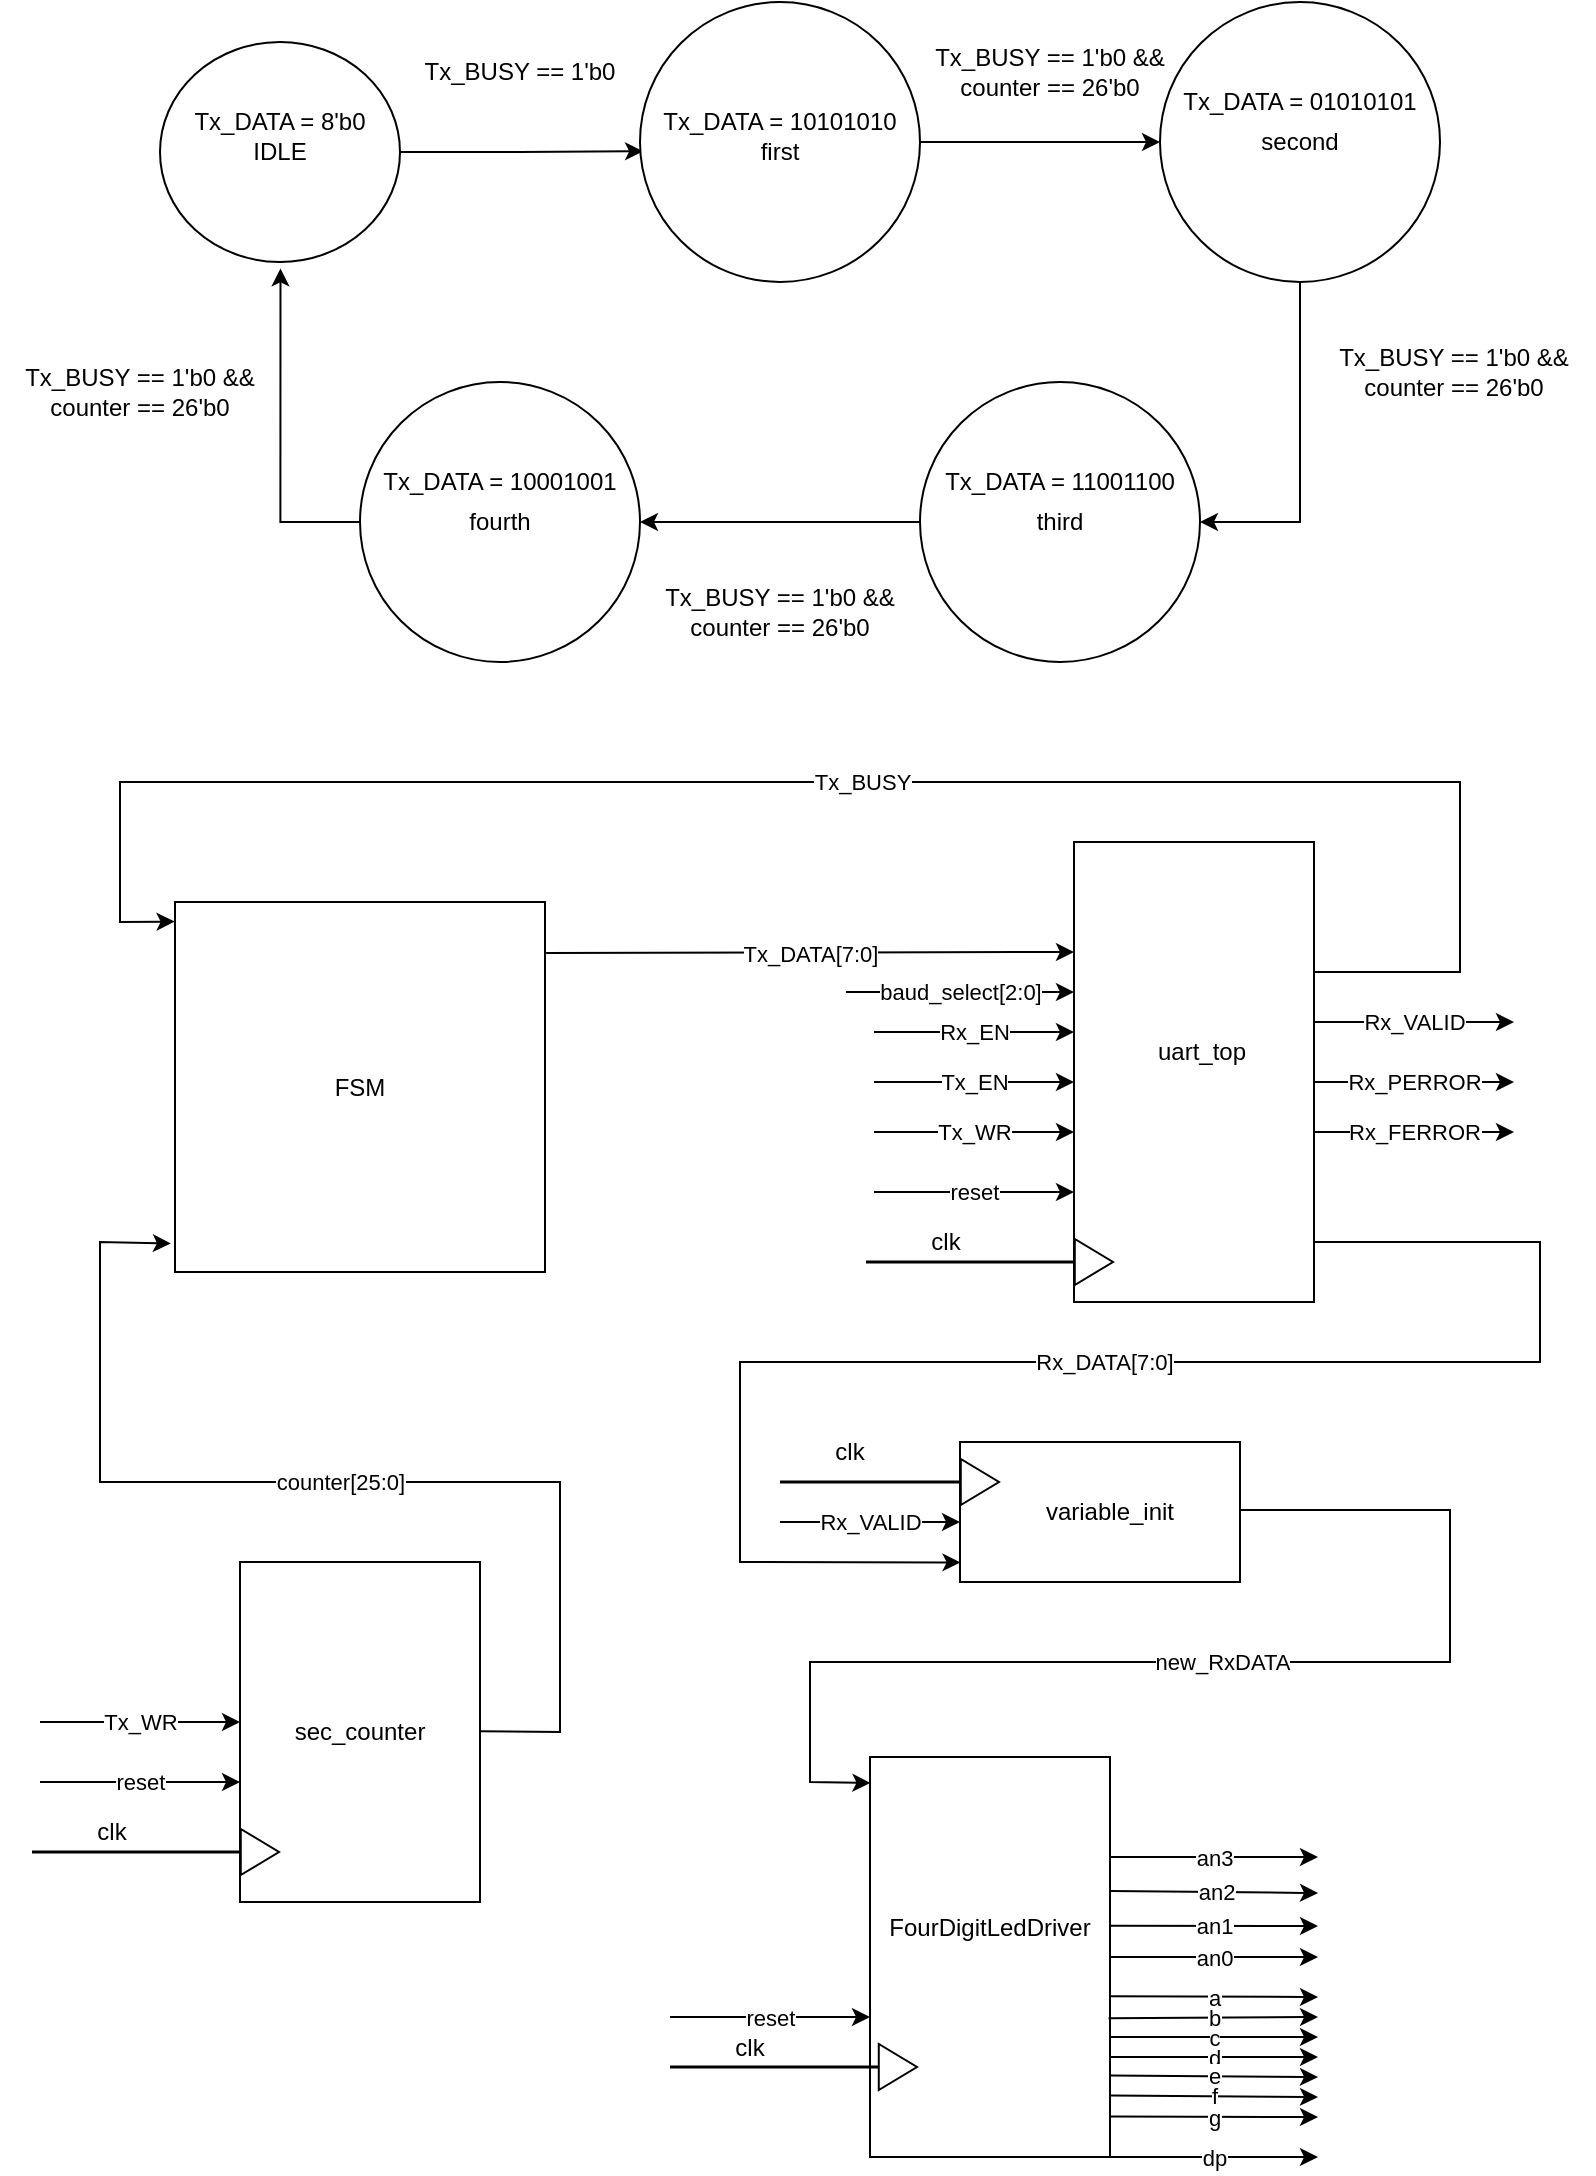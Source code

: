 <mxfile version="20.6.0" type="device"><diagram id="wcsF4c9ZZsogmdDkkmTZ" name="Σελίδα-1"><mxGraphModel dx="1221" dy="634" grid="1" gridSize="10" guides="1" tooltips="1" connect="1" arrows="1" fold="1" page="1" pageScale="1" pageWidth="827" pageHeight="1169" math="0" shadow="0"><root><mxCell id="0"/><mxCell id="1" parent="0"/><mxCell id="wIBFLF7v_ivfcask18r4-26" style="edgeStyle=orthogonalEdgeStyle;rounded=0;orthogonalLoop=1;jettySize=auto;html=1;exitX=1;exitY=0.5;exitDx=0;exitDy=0;entryX=0.011;entryY=0.533;entryDx=0;entryDy=0;entryPerimeter=0;" edge="1" parent="1" source="wIBFLF7v_ivfcask18r4-1" target="wIBFLF7v_ivfcask18r4-2"><mxGeometry relative="1" as="geometry"/></mxCell><mxCell id="wIBFLF7v_ivfcask18r4-1" value="" style="ellipse;whiteSpace=wrap;html=1;" vertex="1" parent="1"><mxGeometry x="110" y="90" width="120" height="110" as="geometry"/></mxCell><mxCell id="wIBFLF7v_ivfcask18r4-31" style="edgeStyle=orthogonalEdgeStyle;rounded=0;orthogonalLoop=1;jettySize=auto;html=1;exitX=1;exitY=0.5;exitDx=0;exitDy=0;entryX=0;entryY=0.5;entryDx=0;entryDy=0;" edge="1" parent="1" source="wIBFLF7v_ivfcask18r4-2" target="wIBFLF7v_ivfcask18r4-13"><mxGeometry relative="1" as="geometry"/></mxCell><mxCell id="wIBFLF7v_ivfcask18r4-2" value="" style="ellipse;whiteSpace=wrap;html=1;" vertex="1" parent="1"><mxGeometry x="350" y="70" width="140" height="140" as="geometry"/></mxCell><mxCell id="wIBFLF7v_ivfcask18r4-6" value="IDLE" style="text;html=1;strokeColor=none;fillColor=none;align=center;verticalAlign=middle;whiteSpace=wrap;rounded=0;" vertex="1" parent="1"><mxGeometry x="140" y="130" width="60" height="30" as="geometry"/></mxCell><mxCell id="wIBFLF7v_ivfcask18r4-7" value="first" style="text;html=1;strokeColor=none;fillColor=none;align=center;verticalAlign=middle;whiteSpace=wrap;rounded=0;" vertex="1" parent="1"><mxGeometry x="390" y="130" width="60" height="30" as="geometry"/></mxCell><mxCell id="wIBFLF7v_ivfcask18r4-11" value="Tx_DATA = 8'b0" style="text;html=1;strokeColor=none;fillColor=none;align=center;verticalAlign=middle;whiteSpace=wrap;rounded=0;" vertex="1" parent="1"><mxGeometry x="100" y="110" width="140" height="40" as="geometry"/></mxCell><mxCell id="wIBFLF7v_ivfcask18r4-12" value="Tx_DATA = 10101010" style="text;html=1;strokeColor=none;fillColor=none;align=center;verticalAlign=middle;whiteSpace=wrap;rounded=0;" vertex="1" parent="1"><mxGeometry x="355" y="110" width="130" height="40" as="geometry"/></mxCell><mxCell id="wIBFLF7v_ivfcask18r4-32" style="edgeStyle=orthogonalEdgeStyle;rounded=0;orthogonalLoop=1;jettySize=auto;html=1;exitX=0.5;exitY=1;exitDx=0;exitDy=0;entryX=1;entryY=0.5;entryDx=0;entryDy=0;" edge="1" parent="1" source="wIBFLF7v_ivfcask18r4-13" target="wIBFLF7v_ivfcask18r4-16"><mxGeometry relative="1" as="geometry"/></mxCell><mxCell id="wIBFLF7v_ivfcask18r4-13" value="second" style="ellipse;whiteSpace=wrap;html=1;" vertex="1" parent="1"><mxGeometry x="610" y="70" width="140" height="140" as="geometry"/></mxCell><mxCell id="wIBFLF7v_ivfcask18r4-15" value="Tx_DATA = 01010101" style="text;html=1;strokeColor=none;fillColor=none;align=center;verticalAlign=middle;whiteSpace=wrap;rounded=0;" vertex="1" parent="1"><mxGeometry x="610" y="100" width="140" height="40" as="geometry"/></mxCell><mxCell id="wIBFLF7v_ivfcask18r4-33" style="edgeStyle=orthogonalEdgeStyle;rounded=0;orthogonalLoop=1;jettySize=auto;html=1;exitX=0;exitY=0.5;exitDx=0;exitDy=0;entryX=1;entryY=0.5;entryDx=0;entryDy=0;" edge="1" parent="1" source="wIBFLF7v_ivfcask18r4-16" target="wIBFLF7v_ivfcask18r4-18"><mxGeometry relative="1" as="geometry"/></mxCell><mxCell id="wIBFLF7v_ivfcask18r4-16" value="third" style="ellipse;whiteSpace=wrap;html=1;" vertex="1" parent="1"><mxGeometry x="490" y="260" width="140" height="140" as="geometry"/></mxCell><mxCell id="wIBFLF7v_ivfcask18r4-17" value="Tx_DATA = 11001100" style="text;html=1;strokeColor=none;fillColor=none;align=center;verticalAlign=middle;whiteSpace=wrap;rounded=0;" vertex="1" parent="1"><mxGeometry x="490" y="290" width="140" height="40" as="geometry"/></mxCell><mxCell id="wIBFLF7v_ivfcask18r4-34" style="edgeStyle=orthogonalEdgeStyle;rounded=0;orthogonalLoop=1;jettySize=auto;html=1;exitX=0;exitY=0.5;exitDx=0;exitDy=0;entryX=0.502;entryY=1.029;entryDx=0;entryDy=0;entryPerimeter=0;" edge="1" parent="1" source="wIBFLF7v_ivfcask18r4-18" target="wIBFLF7v_ivfcask18r4-1"><mxGeometry relative="1" as="geometry"/></mxCell><mxCell id="wIBFLF7v_ivfcask18r4-18" value="fourth" style="ellipse;whiteSpace=wrap;html=1;" vertex="1" parent="1"><mxGeometry x="210" y="260" width="140" height="140" as="geometry"/></mxCell><mxCell id="wIBFLF7v_ivfcask18r4-19" value="Tx_DATA = 10001001" style="text;html=1;strokeColor=none;fillColor=none;align=center;verticalAlign=middle;whiteSpace=wrap;rounded=0;" vertex="1" parent="1"><mxGeometry x="210" y="290" width="140" height="40" as="geometry"/></mxCell><mxCell id="wIBFLF7v_ivfcask18r4-35" value="Tx_BUSY == 1'b0" style="text;html=1;strokeColor=none;fillColor=none;align=center;verticalAlign=middle;whiteSpace=wrap;rounded=0;" vertex="1" parent="1"><mxGeometry x="220" y="80" width="140" height="50" as="geometry"/></mxCell><mxCell id="wIBFLF7v_ivfcask18r4-36" value="Tx_BUSY == 1'b0 &amp;amp;&amp;amp; counter == 26'b0" style="text;html=1;strokeColor=none;fillColor=none;align=center;verticalAlign=middle;whiteSpace=wrap;rounded=0;" vertex="1" parent="1"><mxGeometry x="485" y="80" width="140" height="50" as="geometry"/></mxCell><mxCell id="wIBFLF7v_ivfcask18r4-37" value="Tx_BUSY == 1'b0 &amp;amp;&amp;amp; counter == 26'b0" style="text;html=1;strokeColor=none;fillColor=none;align=center;verticalAlign=middle;whiteSpace=wrap;rounded=0;" vertex="1" parent="1"><mxGeometry x="687" y="230" width="140" height="50" as="geometry"/></mxCell><mxCell id="wIBFLF7v_ivfcask18r4-38" value="Tx_BUSY == 1'b0 &amp;amp;&amp;amp; counter == 26'b0" style="text;html=1;strokeColor=none;fillColor=none;align=center;verticalAlign=middle;whiteSpace=wrap;rounded=0;" vertex="1" parent="1"><mxGeometry x="350" y="350" width="140" height="50" as="geometry"/></mxCell><mxCell id="wIBFLF7v_ivfcask18r4-39" value="Tx_BUSY == 1'b0 &amp;amp;&amp;amp; counter == 26'b0" style="text;html=1;strokeColor=none;fillColor=none;align=center;verticalAlign=middle;whiteSpace=wrap;rounded=0;" vertex="1" parent="1"><mxGeometry x="30" y="240" width="140" height="50" as="geometry"/></mxCell><mxCell id="wIBFLF7v_ivfcask18r4-40" value="" style="whiteSpace=wrap;html=1;aspect=fixed;" vertex="1" parent="1"><mxGeometry x="117.5" y="520" width="185" height="185" as="geometry"/></mxCell><mxCell id="wIBFLF7v_ivfcask18r4-41" value="FSM" style="text;html=1;strokeColor=none;fillColor=none;align=center;verticalAlign=middle;whiteSpace=wrap;rounded=0;" vertex="1" parent="1"><mxGeometry x="180" y="597.5" width="60" height="30" as="geometry"/></mxCell><mxCell id="wIBFLF7v_ivfcask18r4-43" value="" style="rounded=0;whiteSpace=wrap;html=1;" vertex="1" parent="1"><mxGeometry x="510" y="790" width="140" height="70" as="geometry"/></mxCell><mxCell id="wIBFLF7v_ivfcask18r4-44" value="variable_init" style="text;html=1;strokeColor=none;fillColor=none;align=center;verticalAlign=middle;whiteSpace=wrap;rounded=0;" vertex="1" parent="1"><mxGeometry x="540" y="810" width="90" height="30" as="geometry"/></mxCell><mxCell id="wIBFLF7v_ivfcask18r4-45" value="" style="shape=flexArrow;endArrow=classic;html=1;rounded=0;endWidth=21.58;endSize=6.036;width=0.444;" edge="1" parent="1"><mxGeometry width="50" height="50" relative="1" as="geometry"><mxPoint x="420" y="810" as="sourcePoint"/><mxPoint x="530" y="810" as="targetPoint"/></mxGeometry></mxCell><mxCell id="wIBFLF7v_ivfcask18r4-46" value="clk" style="text;html=1;strokeColor=none;fillColor=none;align=center;verticalAlign=middle;whiteSpace=wrap;rounded=0;" vertex="1" parent="1"><mxGeometry x="425" y="780" width="60" height="30" as="geometry"/></mxCell><mxCell id="wIBFLF7v_ivfcask18r4-47" value="" style="endArrow=classic;html=1;rounded=0;" edge="1" parent="1"><mxGeometry relative="1" as="geometry"><mxPoint x="420" y="830" as="sourcePoint"/><mxPoint x="510" y="830" as="targetPoint"/></mxGeometry></mxCell><mxCell id="wIBFLF7v_ivfcask18r4-48" value="Rx_VALID" style="edgeLabel;resizable=0;html=1;align=center;verticalAlign=middle;" connectable="0" vertex="1" parent="wIBFLF7v_ivfcask18r4-47"><mxGeometry relative="1" as="geometry"/></mxCell><mxCell id="wIBFLF7v_ivfcask18r4-51" value="" style="endArrow=classic;html=1;rounded=0;entryX=0.002;entryY=0.065;entryDx=0;entryDy=0;entryPerimeter=0;" edge="1" parent="1" target="wIBFLF7v_ivfcask18r4-86"><mxGeometry relative="1" as="geometry"><mxPoint x="650" y="824" as="sourcePoint"/><mxPoint x="435" y="980" as="targetPoint"/><Array as="points"><mxPoint x="755" y="824"/><mxPoint x="755" y="900"/><mxPoint x="435" y="900"/><mxPoint x="435" y="960"/></Array></mxGeometry></mxCell><mxCell id="wIBFLF7v_ivfcask18r4-52" value="new_RxDATA" style="edgeLabel;resizable=0;html=1;align=center;verticalAlign=middle;" connectable="0" vertex="1" parent="wIBFLF7v_ivfcask18r4-51"><mxGeometry relative="1" as="geometry"/></mxCell><mxCell id="wIBFLF7v_ivfcask18r4-53" value="" style="rounded=0;whiteSpace=wrap;html=1;" vertex="1" parent="1"><mxGeometry x="567" y="490" width="120" height="230" as="geometry"/></mxCell><mxCell id="wIBFLF7v_ivfcask18r4-54" value="uart_top" style="text;html=1;strokeColor=none;fillColor=none;align=center;verticalAlign=middle;whiteSpace=wrap;rounded=0;" vertex="1" parent="1"><mxGeometry x="601" y="580" width="60" height="30" as="geometry"/></mxCell><mxCell id="wIBFLF7v_ivfcask18r4-55" value="" style="shape=flexArrow;endArrow=classic;html=1;rounded=0;endWidth=21.58;endSize=6.036;width=0.444;" edge="1" parent="1"><mxGeometry width="50" height="50" relative="1" as="geometry"><mxPoint x="463" y="700" as="sourcePoint"/><mxPoint x="587" y="700" as="targetPoint"/></mxGeometry></mxCell><mxCell id="wIBFLF7v_ivfcask18r4-56" value="clk" style="text;html=1;strokeColor=none;fillColor=none;align=center;verticalAlign=middle;whiteSpace=wrap;rounded=0;" vertex="1" parent="1"><mxGeometry x="473" y="675" width="60" height="30" as="geometry"/></mxCell><mxCell id="wIBFLF7v_ivfcask18r4-57" value="" style="endArrow=classic;html=1;rounded=0;" edge="1" parent="1"><mxGeometry relative="1" as="geometry"><mxPoint x="467" y="665" as="sourcePoint"/><mxPoint x="567" y="665" as="targetPoint"/></mxGeometry></mxCell><mxCell id="wIBFLF7v_ivfcask18r4-58" value="reset" style="edgeLabel;resizable=0;html=1;align=center;verticalAlign=middle;" connectable="0" vertex="1" parent="wIBFLF7v_ivfcask18r4-57"><mxGeometry relative="1" as="geometry"/></mxCell><mxCell id="wIBFLF7v_ivfcask18r4-59" value="" style="endArrow=classic;html=1;rounded=0;" edge="1" parent="1"><mxGeometry relative="1" as="geometry"><mxPoint x="467" y="635" as="sourcePoint"/><mxPoint x="567" y="635" as="targetPoint"/></mxGeometry></mxCell><mxCell id="wIBFLF7v_ivfcask18r4-60" value="Tx_WR" style="edgeLabel;resizable=0;html=1;align=center;verticalAlign=middle;" connectable="0" vertex="1" parent="wIBFLF7v_ivfcask18r4-59"><mxGeometry relative="1" as="geometry"/></mxCell><mxCell id="wIBFLF7v_ivfcask18r4-61" value="" style="endArrow=classic;html=1;rounded=0;" edge="1" parent="1"><mxGeometry relative="1" as="geometry"><mxPoint x="467" y="610" as="sourcePoint"/><mxPoint x="567" y="610" as="targetPoint"/></mxGeometry></mxCell><mxCell id="wIBFLF7v_ivfcask18r4-62" value="Tx_EN" style="edgeLabel;resizable=0;html=1;align=center;verticalAlign=middle;" connectable="0" vertex="1" parent="wIBFLF7v_ivfcask18r4-61"><mxGeometry relative="1" as="geometry"/></mxCell><mxCell id="wIBFLF7v_ivfcask18r4-69" value="" style="endArrow=classic;html=1;rounded=0;" edge="1" parent="1"><mxGeometry relative="1" as="geometry"><mxPoint x="467" y="585" as="sourcePoint"/><mxPoint x="567" y="585" as="targetPoint"/></mxGeometry></mxCell><mxCell id="wIBFLF7v_ivfcask18r4-70" value="Rx_EN" style="edgeLabel;resizable=0;html=1;align=center;verticalAlign=middle;" connectable="0" vertex="1" parent="wIBFLF7v_ivfcask18r4-69"><mxGeometry relative="1" as="geometry"/></mxCell><mxCell id="wIBFLF7v_ivfcask18r4-71" value="" style="endArrow=classic;html=1;rounded=0;" edge="1" parent="1"><mxGeometry relative="1" as="geometry"><mxPoint x="453" y="565" as="sourcePoint"/><mxPoint x="567" y="565" as="targetPoint"/></mxGeometry></mxCell><mxCell id="wIBFLF7v_ivfcask18r4-72" value="baud_select[2:0]" style="edgeLabel;resizable=0;html=1;align=center;verticalAlign=middle;" connectable="0" vertex="1" parent="wIBFLF7v_ivfcask18r4-71"><mxGeometry relative="1" as="geometry"/></mxCell><mxCell id="wIBFLF7v_ivfcask18r4-73" value="" style="endArrow=classic;html=1;rounded=0;exitX=1.003;exitY=0.138;exitDx=0;exitDy=0;exitPerimeter=0;" edge="1" parent="1" source="wIBFLF7v_ivfcask18r4-40"><mxGeometry relative="1" as="geometry"><mxPoint x="373" y="545" as="sourcePoint"/><mxPoint x="567" y="545" as="targetPoint"/></mxGeometry></mxCell><mxCell id="wIBFLF7v_ivfcask18r4-74" value="Tx_DATA[7:0]" style="edgeLabel;resizable=0;html=1;align=center;verticalAlign=middle;" connectable="0" vertex="1" parent="wIBFLF7v_ivfcask18r4-73"><mxGeometry relative="1" as="geometry"><mxPoint as="offset"/></mxGeometry></mxCell><mxCell id="wIBFLF7v_ivfcask18r4-75" value="" style="endArrow=classic;html=1;rounded=0;entryX=0.002;entryY=0.86;entryDx=0;entryDy=0;entryPerimeter=0;" edge="1" parent="1" target="wIBFLF7v_ivfcask18r4-43"><mxGeometry relative="1" as="geometry"><mxPoint x="687" y="690" as="sourcePoint"/><mxPoint x="400" y="860" as="targetPoint"/><Array as="points"><mxPoint x="740" y="690"/><mxPoint x="800" y="690"/><mxPoint x="800" y="750"/><mxPoint x="400" y="750"/><mxPoint x="400" y="850"/></Array></mxGeometry></mxCell><mxCell id="wIBFLF7v_ivfcask18r4-76" value="Rx_DATA[7:0]" style="edgeLabel;resizable=0;html=1;align=center;verticalAlign=middle;" connectable="0" vertex="1" parent="wIBFLF7v_ivfcask18r4-75"><mxGeometry relative="1" as="geometry"/></mxCell><mxCell id="wIBFLF7v_ivfcask18r4-77" value="" style="endArrow=classic;html=1;rounded=0;entryX=-0.001;entryY=0.053;entryDx=0;entryDy=0;entryPerimeter=0;" edge="1" parent="1" target="wIBFLF7v_ivfcask18r4-40"><mxGeometry relative="1" as="geometry"><mxPoint x="687" y="555" as="sourcePoint"/><mxPoint x="90" y="550" as="targetPoint"/><Array as="points"><mxPoint x="760" y="555"/><mxPoint x="760" y="460"/><mxPoint x="90" y="460"/><mxPoint x="90" y="530"/></Array></mxGeometry></mxCell><mxCell id="wIBFLF7v_ivfcask18r4-78" value="Tx_BUSY" style="edgeLabel;resizable=0;html=1;align=center;verticalAlign=middle;" connectable="0" vertex="1" parent="wIBFLF7v_ivfcask18r4-77"><mxGeometry relative="1" as="geometry"/></mxCell><mxCell id="wIBFLF7v_ivfcask18r4-79" value="" style="endArrow=classic;html=1;rounded=0;" edge="1" parent="1"><mxGeometry relative="1" as="geometry"><mxPoint x="687" y="580" as="sourcePoint"/><mxPoint x="787" y="580" as="targetPoint"/></mxGeometry></mxCell><mxCell id="wIBFLF7v_ivfcask18r4-80" value="Rx_VALID" style="edgeLabel;resizable=0;html=1;align=center;verticalAlign=middle;" connectable="0" vertex="1" parent="wIBFLF7v_ivfcask18r4-79"><mxGeometry relative="1" as="geometry"/></mxCell><mxCell id="wIBFLF7v_ivfcask18r4-81" value="" style="endArrow=classic;html=1;rounded=0;" edge="1" parent="1"><mxGeometry relative="1" as="geometry"><mxPoint x="687" y="610" as="sourcePoint"/><mxPoint x="787" y="610" as="targetPoint"/></mxGeometry></mxCell><mxCell id="wIBFLF7v_ivfcask18r4-82" value="Rx_PERROR" style="edgeLabel;resizable=0;html=1;align=center;verticalAlign=middle;" connectable="0" vertex="1" parent="wIBFLF7v_ivfcask18r4-81"><mxGeometry relative="1" as="geometry"/></mxCell><mxCell id="wIBFLF7v_ivfcask18r4-83" value="" style="endArrow=classic;html=1;rounded=0;" edge="1" parent="1"><mxGeometry relative="1" as="geometry"><mxPoint x="687" y="635" as="sourcePoint"/><mxPoint x="787" y="635" as="targetPoint"/></mxGeometry></mxCell><mxCell id="wIBFLF7v_ivfcask18r4-84" value="Rx_FERROR" style="edgeLabel;resizable=0;html=1;align=center;verticalAlign=middle;" connectable="0" vertex="1" parent="wIBFLF7v_ivfcask18r4-83"><mxGeometry relative="1" as="geometry"/></mxCell><mxCell id="wIBFLF7v_ivfcask18r4-86" value="" style="rounded=0;whiteSpace=wrap;html=1;" vertex="1" parent="1"><mxGeometry x="465" y="947.5" width="120" height="200" as="geometry"/></mxCell><mxCell id="wIBFLF7v_ivfcask18r4-87" value="FourDigitLedDriver" style="text;html=1;strokeColor=none;fillColor=none;align=center;verticalAlign=middle;whiteSpace=wrap;rounded=0;" vertex="1" parent="1"><mxGeometry x="470" y="1017.5" width="110" height="30" as="geometry"/></mxCell><mxCell id="wIBFLF7v_ivfcask18r4-88" value="" style="shape=flexArrow;endArrow=classic;html=1;rounded=0;endWidth=21.58;endSize=6.036;width=0.444;" edge="1" parent="1"><mxGeometry width="50" height="50" relative="1" as="geometry"><mxPoint x="365" y="1102.5" as="sourcePoint"/><mxPoint x="489" y="1102.5" as="targetPoint"/></mxGeometry></mxCell><mxCell id="wIBFLF7v_ivfcask18r4-89" value="clk" style="text;html=1;strokeColor=none;fillColor=none;align=center;verticalAlign=middle;whiteSpace=wrap;rounded=0;" vertex="1" parent="1"><mxGeometry x="375" y="1077.5" width="60" height="30" as="geometry"/></mxCell><mxCell id="wIBFLF7v_ivfcask18r4-90" value="" style="endArrow=classic;html=1;rounded=0;" edge="1" parent="1"><mxGeometry relative="1" as="geometry"><mxPoint x="365" y="1077.5" as="sourcePoint"/><mxPoint x="465" y="1077.5" as="targetPoint"/></mxGeometry></mxCell><mxCell id="wIBFLF7v_ivfcask18r4-91" value="reset" style="edgeLabel;resizable=0;html=1;align=center;verticalAlign=middle;" connectable="0" vertex="1" parent="wIBFLF7v_ivfcask18r4-90"><mxGeometry relative="1" as="geometry"/></mxCell><mxCell id="wIBFLF7v_ivfcask18r4-96" value="" style="endArrow=classic;html=1;rounded=0;exitX=1;exitY=0.25;exitDx=0;exitDy=0;" edge="1" parent="1" source="wIBFLF7v_ivfcask18r4-86"><mxGeometry relative="1" as="geometry"><mxPoint x="589" y="997.5" as="sourcePoint"/><mxPoint x="689" y="997.5" as="targetPoint"/></mxGeometry></mxCell><mxCell id="wIBFLF7v_ivfcask18r4-97" value="an3" style="edgeLabel;resizable=0;html=1;align=center;verticalAlign=middle;" connectable="0" vertex="1" parent="wIBFLF7v_ivfcask18r4-96"><mxGeometry relative="1" as="geometry"/></mxCell><mxCell id="wIBFLF7v_ivfcask18r4-98" value="" style="endArrow=classic;html=1;rounded=0;exitX=1.003;exitY=0.335;exitDx=0;exitDy=0;exitPerimeter=0;" edge="1" parent="1" source="wIBFLF7v_ivfcask18r4-86"><mxGeometry relative="1" as="geometry"><mxPoint x="589" y="1015.5" as="sourcePoint"/><mxPoint x="689" y="1015.5" as="targetPoint"/></mxGeometry></mxCell><mxCell id="wIBFLF7v_ivfcask18r4-99" value="an2" style="edgeLabel;resizable=0;html=1;align=center;verticalAlign=middle;" connectable="0" vertex="1" parent="wIBFLF7v_ivfcask18r4-98"><mxGeometry relative="1" as="geometry"/></mxCell><mxCell id="wIBFLF7v_ivfcask18r4-100" value="" style="endArrow=classic;html=1;rounded=0;exitX=0.998;exitY=0.422;exitDx=0;exitDy=0;exitPerimeter=0;" edge="1" parent="1" source="wIBFLF7v_ivfcask18r4-86"><mxGeometry relative="1" as="geometry"><mxPoint x="589" y="1032.05" as="sourcePoint"/><mxPoint x="689" y="1032.05" as="targetPoint"/></mxGeometry></mxCell><mxCell id="wIBFLF7v_ivfcask18r4-101" value="an1" style="edgeLabel;resizable=0;html=1;align=center;verticalAlign=middle;" connectable="0" vertex="1" parent="wIBFLF7v_ivfcask18r4-100"><mxGeometry relative="1" as="geometry"/></mxCell><mxCell id="wIBFLF7v_ivfcask18r4-102" value="" style="endArrow=classic;html=1;rounded=0;exitX=1;exitY=0.5;exitDx=0;exitDy=0;" edge="1" parent="1" source="wIBFLF7v_ivfcask18r4-86"><mxGeometry relative="1" as="geometry"><mxPoint x="589" y="1047.5" as="sourcePoint"/><mxPoint x="689" y="1047.5" as="targetPoint"/></mxGeometry></mxCell><mxCell id="wIBFLF7v_ivfcask18r4-103" value="an0" style="edgeLabel;resizable=0;html=1;align=center;verticalAlign=middle;" connectable="0" vertex="1" parent="wIBFLF7v_ivfcask18r4-102"><mxGeometry relative="1" as="geometry"/></mxCell><mxCell id="wIBFLF7v_ivfcask18r4-104" value="" style="endArrow=classic;html=1;rounded=0;exitX=0.996;exitY=0.598;exitDx=0;exitDy=0;exitPerimeter=0;" edge="1" parent="1" source="wIBFLF7v_ivfcask18r4-86"><mxGeometry relative="1" as="geometry"><mxPoint x="589" y="1067.5" as="sourcePoint"/><mxPoint x="689" y="1067.5" as="targetPoint"/></mxGeometry></mxCell><mxCell id="wIBFLF7v_ivfcask18r4-105" value="a" style="edgeLabel;resizable=0;html=1;align=center;verticalAlign=middle;" connectable="0" vertex="1" parent="wIBFLF7v_ivfcask18r4-104"><mxGeometry relative="1" as="geometry"/></mxCell><mxCell id="wIBFLF7v_ivfcask18r4-106" value="" style="endArrow=classic;html=1;rounded=0;exitX=0.994;exitY=0.653;exitDx=0;exitDy=0;exitPerimeter=0;" edge="1" parent="1" source="wIBFLF7v_ivfcask18r4-86"><mxGeometry relative="1" as="geometry"><mxPoint x="589" y="1077.5" as="sourcePoint"/><mxPoint x="689" y="1077.5" as="targetPoint"/></mxGeometry></mxCell><mxCell id="wIBFLF7v_ivfcask18r4-107" value="b" style="edgeLabel;resizable=0;html=1;align=center;verticalAlign=middle;" connectable="0" vertex="1" parent="wIBFLF7v_ivfcask18r4-106"><mxGeometry relative="1" as="geometry"/></mxCell><mxCell id="wIBFLF7v_ivfcask18r4-108" value="" style="endArrow=classic;html=1;rounded=0;exitX=0.996;exitY=0.7;exitDx=0;exitDy=0;exitPerimeter=0;" edge="1" parent="1" source="wIBFLF7v_ivfcask18r4-86"><mxGeometry relative="1" as="geometry"><mxPoint x="589" y="1087.5" as="sourcePoint"/><mxPoint x="689" y="1087.5" as="targetPoint"/></mxGeometry></mxCell><mxCell id="wIBFLF7v_ivfcask18r4-109" value="c" style="edgeLabel;resizable=0;html=1;align=center;verticalAlign=middle;" connectable="0" vertex="1" parent="wIBFLF7v_ivfcask18r4-108"><mxGeometry relative="1" as="geometry"/></mxCell><mxCell id="wIBFLF7v_ivfcask18r4-110" value="" style="endArrow=classic;html=1;rounded=0;exitX=1;exitY=0.75;exitDx=0;exitDy=0;" edge="1" parent="1" source="wIBFLF7v_ivfcask18r4-86"><mxGeometry relative="1" as="geometry"><mxPoint x="589" y="1097.5" as="sourcePoint"/><mxPoint x="689" y="1097.5" as="targetPoint"/></mxGeometry></mxCell><mxCell id="wIBFLF7v_ivfcask18r4-111" value="d" style="edgeLabel;resizable=0;html=1;align=center;verticalAlign=middle;" connectable="0" vertex="1" parent="wIBFLF7v_ivfcask18r4-110"><mxGeometry relative="1" as="geometry"/></mxCell><mxCell id="wIBFLF7v_ivfcask18r4-112" value="" style="endArrow=classic;html=1;rounded=0;exitX=0.998;exitY=0.796;exitDx=0;exitDy=0;exitPerimeter=0;" edge="1" parent="1" source="wIBFLF7v_ivfcask18r4-86"><mxGeometry relative="1" as="geometry"><mxPoint x="589" y="1107.5" as="sourcePoint"/><mxPoint x="689" y="1107.5" as="targetPoint"/></mxGeometry></mxCell><mxCell id="wIBFLF7v_ivfcask18r4-113" value="e" style="edgeLabel;resizable=0;html=1;align=center;verticalAlign=middle;" connectable="0" vertex="1" parent="wIBFLF7v_ivfcask18r4-112"><mxGeometry relative="1" as="geometry"/></mxCell><mxCell id="wIBFLF7v_ivfcask18r4-114" value="" style="endArrow=classic;html=1;rounded=0;exitX=1.001;exitY=0.846;exitDx=0;exitDy=0;exitPerimeter=0;" edge="1" parent="1" source="wIBFLF7v_ivfcask18r4-86"><mxGeometry relative="1" as="geometry"><mxPoint x="589" y="1117.5" as="sourcePoint"/><mxPoint x="689" y="1117.5" as="targetPoint"/></mxGeometry></mxCell><mxCell id="wIBFLF7v_ivfcask18r4-115" value="f" style="edgeLabel;resizable=0;html=1;align=center;verticalAlign=middle;" connectable="0" vertex="1" parent="wIBFLF7v_ivfcask18r4-114"><mxGeometry relative="1" as="geometry"/></mxCell><mxCell id="wIBFLF7v_ivfcask18r4-116" value="" style="endArrow=classic;html=1;rounded=0;exitX=0.996;exitY=0.899;exitDx=0;exitDy=0;exitPerimeter=0;" edge="1" parent="1" source="wIBFLF7v_ivfcask18r4-86"><mxGeometry relative="1" as="geometry"><mxPoint x="589" y="1127.5" as="sourcePoint"/><mxPoint x="689" y="1127.5" as="targetPoint"/></mxGeometry></mxCell><mxCell id="wIBFLF7v_ivfcask18r4-117" value="g" style="edgeLabel;resizable=0;html=1;align=center;verticalAlign=middle;" connectable="0" vertex="1" parent="wIBFLF7v_ivfcask18r4-116"><mxGeometry relative="1" as="geometry"/></mxCell><mxCell id="wIBFLF7v_ivfcask18r4-118" value="" style="endArrow=classic;html=1;rounded=0;exitX=1;exitY=1;exitDx=0;exitDy=0;" edge="1" parent="1" source="wIBFLF7v_ivfcask18r4-86"><mxGeometry relative="1" as="geometry"><mxPoint x="589" y="1147.5" as="sourcePoint"/><mxPoint x="689" y="1147.5" as="targetPoint"/></mxGeometry></mxCell><mxCell id="wIBFLF7v_ivfcask18r4-119" value="dp" style="edgeLabel;resizable=0;html=1;align=center;verticalAlign=middle;" connectable="0" vertex="1" parent="wIBFLF7v_ivfcask18r4-118"><mxGeometry relative="1" as="geometry"/></mxCell><mxCell id="wIBFLF7v_ivfcask18r4-120" value="" style="rounded=0;whiteSpace=wrap;html=1;" vertex="1" parent="1"><mxGeometry x="150" y="850" width="120" height="170" as="geometry"/></mxCell><mxCell id="wIBFLF7v_ivfcask18r4-132" value="sec_counter" style="text;html=1;strokeColor=none;fillColor=none;align=center;verticalAlign=middle;whiteSpace=wrap;rounded=0;" vertex="1" parent="1"><mxGeometry x="180" y="920" width="60" height="30" as="geometry"/></mxCell><mxCell id="wIBFLF7v_ivfcask18r4-139" value="" style="shape=flexArrow;endArrow=classic;html=1;rounded=0;endWidth=21.58;endSize=6.036;width=0.444;" edge="1" parent="1"><mxGeometry width="50" height="50" relative="1" as="geometry"><mxPoint x="46" y="995" as="sourcePoint"/><mxPoint x="170" y="995" as="targetPoint"/></mxGeometry></mxCell><mxCell id="wIBFLF7v_ivfcask18r4-140" value="clk" style="text;html=1;strokeColor=none;fillColor=none;align=center;verticalAlign=middle;whiteSpace=wrap;rounded=0;" vertex="1" parent="1"><mxGeometry x="56" y="970" width="60" height="30" as="geometry"/></mxCell><mxCell id="wIBFLF7v_ivfcask18r4-141" value="" style="endArrow=classic;html=1;rounded=0;" edge="1" parent="1"><mxGeometry relative="1" as="geometry"><mxPoint x="50" y="960" as="sourcePoint"/><mxPoint x="150" y="960" as="targetPoint"/></mxGeometry></mxCell><mxCell id="wIBFLF7v_ivfcask18r4-142" value="reset" style="edgeLabel;resizable=0;html=1;align=center;verticalAlign=middle;" connectable="0" vertex="1" parent="wIBFLF7v_ivfcask18r4-141"><mxGeometry relative="1" as="geometry"/></mxCell><mxCell id="wIBFLF7v_ivfcask18r4-143" value="" style="endArrow=classic;html=1;rounded=0;" edge="1" parent="1"><mxGeometry relative="1" as="geometry"><mxPoint x="50" y="930.0" as="sourcePoint"/><mxPoint x="150" y="930.0" as="targetPoint"/></mxGeometry></mxCell><mxCell id="wIBFLF7v_ivfcask18r4-144" value="Tx_WR" style="edgeLabel;resizable=0;html=1;align=center;verticalAlign=middle;" connectable="0" vertex="1" parent="wIBFLF7v_ivfcask18r4-143"><mxGeometry relative="1" as="geometry"/></mxCell><mxCell id="wIBFLF7v_ivfcask18r4-145" value="" style="endArrow=classic;html=1;rounded=0;entryX=-0.011;entryY=0.923;entryDx=0;entryDy=0;entryPerimeter=0;" edge="1" parent="1" target="wIBFLF7v_ivfcask18r4-40"><mxGeometry relative="1" as="geometry"><mxPoint x="270" y="934.64" as="sourcePoint"/><mxPoint x="80" y="670" as="targetPoint"/><Array as="points"><mxPoint x="310" y="935"/><mxPoint x="310" y="810"/><mxPoint x="80" y="810"/><mxPoint x="80" y="690"/></Array></mxGeometry></mxCell><mxCell id="wIBFLF7v_ivfcask18r4-146" value="counter[25:0]" style="edgeLabel;resizable=0;html=1;align=center;verticalAlign=middle;" connectable="0" vertex="1" parent="wIBFLF7v_ivfcask18r4-145"><mxGeometry relative="1" as="geometry"/></mxCell></root></mxGraphModel></diagram></mxfile>